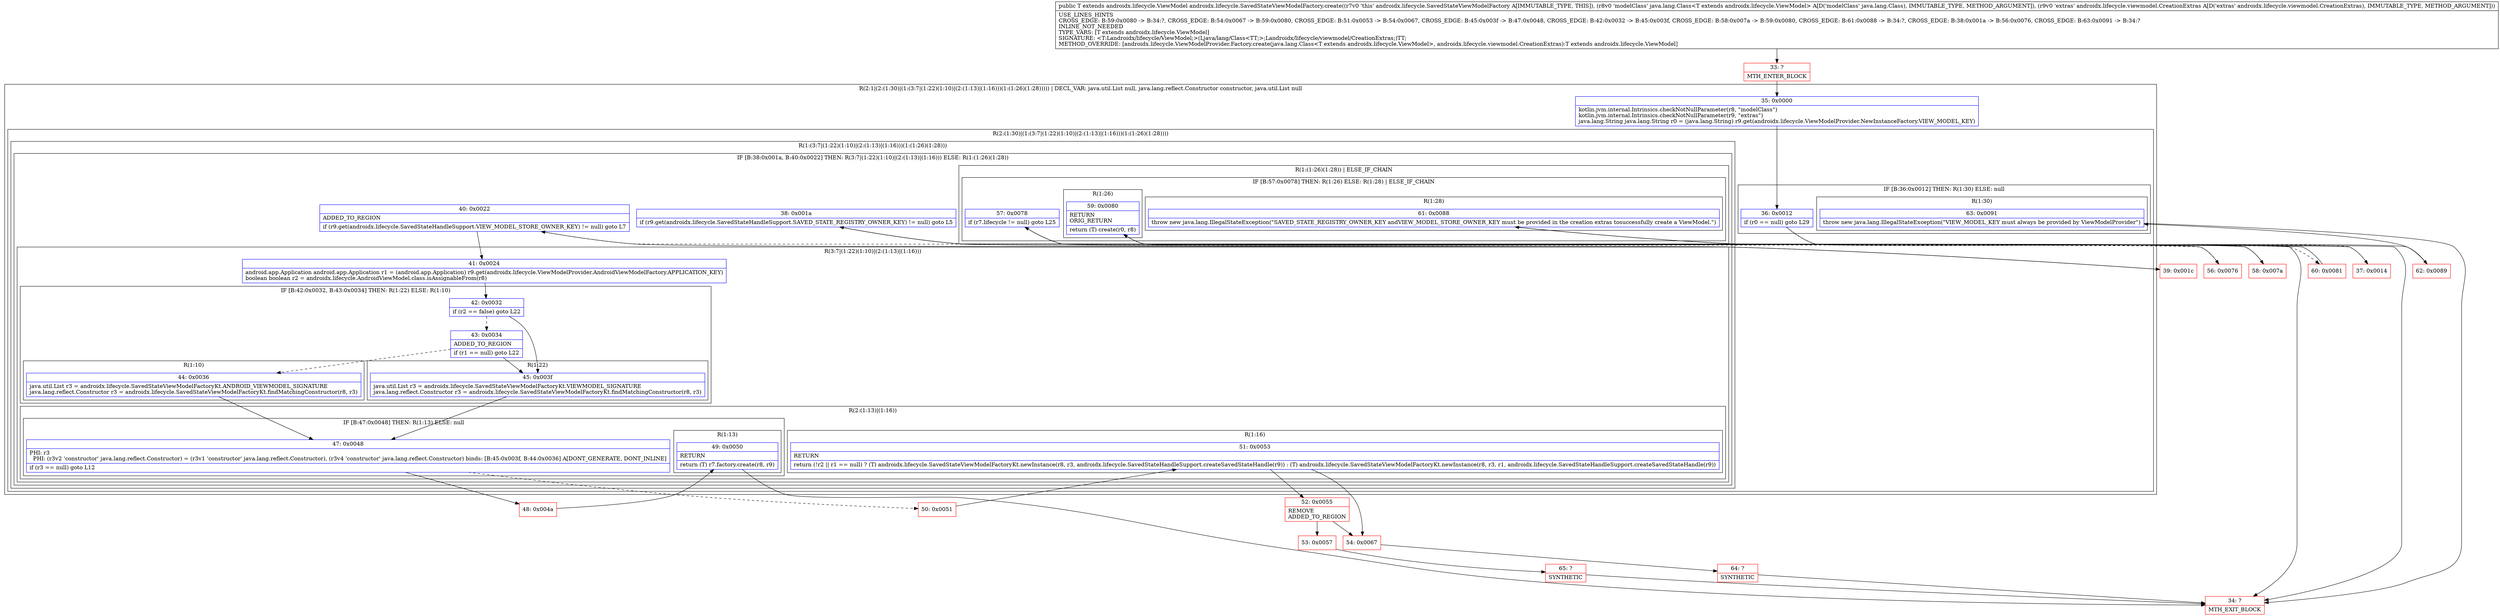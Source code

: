 digraph "CFG forandroidx.lifecycle.SavedStateViewModelFactory.create(Ljava\/lang\/Class;Landroidx\/lifecycle\/viewmodel\/CreationExtras;)Landroidx\/lifecycle\/ViewModel;" {
subgraph cluster_Region_170838959 {
label = "R(2:1|(2:(1:30)|(1:(3:7|(1:22)(1:10)|(2:(1:13)|(1:16)))(1:(1:26)(1:28))))) | DECL_VAR: java.util.List null, java.lang.reflect.Constructor constructor, java.util.List null\l";
node [shape=record,color=blue];
Node_35 [shape=record,label="{35\:\ 0x0000|kotlin.jvm.internal.Intrinsics.checkNotNullParameter(r8, \"modelClass\")\lkotlin.jvm.internal.Intrinsics.checkNotNullParameter(r9, \"extras\")\ljava.lang.String java.lang.String r0 = (java.lang.String) r9.get(androidx.lifecycle.ViewModelProvider.NewInstanceFactory.VIEW_MODEL_KEY)\l}"];
subgraph cluster_Region_1402404013 {
label = "R(2:(1:30)|(1:(3:7|(1:22)(1:10)|(2:(1:13)|(1:16)))(1:(1:26)(1:28))))";
node [shape=record,color=blue];
subgraph cluster_IfRegion_1642544695 {
label = "IF [B:36:0x0012] THEN: R(1:30) ELSE: null";
node [shape=record,color=blue];
Node_36 [shape=record,label="{36\:\ 0x0012|if (r0 == null) goto L29\l}"];
subgraph cluster_Region_1291656797 {
label = "R(1:30)";
node [shape=record,color=blue];
Node_63 [shape=record,label="{63\:\ 0x0091|throw new java.lang.IllegalStateException(\"VIEW_MODEL_KEY must always be provided by ViewModelProvider\")\l}"];
}
}
subgraph cluster_Region_1896864700 {
label = "R(1:(3:7|(1:22)(1:10)|(2:(1:13)|(1:16)))(1:(1:26)(1:28)))";
node [shape=record,color=blue];
subgraph cluster_IfRegion_574857202 {
label = "IF [B:38:0x001a, B:40:0x0022] THEN: R(3:7|(1:22)(1:10)|(2:(1:13)|(1:16))) ELSE: R(1:(1:26)(1:28))";
node [shape=record,color=blue];
Node_38 [shape=record,label="{38\:\ 0x001a|if (r9.get(androidx.lifecycle.SavedStateHandleSupport.SAVED_STATE_REGISTRY_OWNER_KEY) != null) goto L5\l}"];
Node_40 [shape=record,label="{40\:\ 0x0022|ADDED_TO_REGION\l|if (r9.get(androidx.lifecycle.SavedStateHandleSupport.VIEW_MODEL_STORE_OWNER_KEY) != null) goto L7\l}"];
subgraph cluster_Region_589051258 {
label = "R(3:7|(1:22)(1:10)|(2:(1:13)|(1:16)))";
node [shape=record,color=blue];
Node_41 [shape=record,label="{41\:\ 0x0024|android.app.Application android.app.Application r1 = (android.app.Application) r9.get(androidx.lifecycle.ViewModelProvider.AndroidViewModelFactory.APPLICATION_KEY)\lboolean boolean r2 = androidx.lifecycle.AndroidViewModel.class.isAssignableFrom(r8)\l}"];
subgraph cluster_IfRegion_1595142405 {
label = "IF [B:42:0x0032, B:43:0x0034] THEN: R(1:22) ELSE: R(1:10)";
node [shape=record,color=blue];
Node_42 [shape=record,label="{42\:\ 0x0032|if (r2 == false) goto L22\l}"];
Node_43 [shape=record,label="{43\:\ 0x0034|ADDED_TO_REGION\l|if (r1 == null) goto L22\l}"];
subgraph cluster_Region_2019482461 {
label = "R(1:22)";
node [shape=record,color=blue];
Node_45 [shape=record,label="{45\:\ 0x003f|java.util.List r3 = androidx.lifecycle.SavedStateViewModelFactoryKt.VIEWMODEL_SIGNATURE\ljava.lang.reflect.Constructor r3 = androidx.lifecycle.SavedStateViewModelFactoryKt.findMatchingConstructor(r8, r3)\l}"];
}
subgraph cluster_Region_975935177 {
label = "R(1:10)";
node [shape=record,color=blue];
Node_44 [shape=record,label="{44\:\ 0x0036|java.util.List r3 = androidx.lifecycle.SavedStateViewModelFactoryKt.ANDROID_VIEWMODEL_SIGNATURE\ljava.lang.reflect.Constructor r3 = androidx.lifecycle.SavedStateViewModelFactoryKt.findMatchingConstructor(r8, r3)\l}"];
}
}
subgraph cluster_Region_1179942019 {
label = "R(2:(1:13)|(1:16))";
node [shape=record,color=blue];
subgraph cluster_IfRegion_1660915170 {
label = "IF [B:47:0x0048] THEN: R(1:13) ELSE: null";
node [shape=record,color=blue];
Node_47 [shape=record,label="{47\:\ 0x0048|PHI: r3 \l  PHI: (r3v2 'constructor' java.lang.reflect.Constructor) = (r3v1 'constructor' java.lang.reflect.Constructor), (r3v4 'constructor' java.lang.reflect.Constructor) binds: [B:45:0x003f, B:44:0x0036] A[DONT_GENERATE, DONT_INLINE]\l|if (r3 == null) goto L12\l}"];
subgraph cluster_Region_1830975546 {
label = "R(1:13)";
node [shape=record,color=blue];
Node_49 [shape=record,label="{49\:\ 0x0050|RETURN\l|return (T) r7.factory.create(r8, r9)\l}"];
}
}
subgraph cluster_Region_123562582 {
label = "R(1:16)";
node [shape=record,color=blue];
Node_51 [shape=record,label="{51\:\ 0x0053|RETURN\l|return (!r2 \|\| r1 == null) ? (T) androidx.lifecycle.SavedStateViewModelFactoryKt.newInstance(r8, r3, androidx.lifecycle.SavedStateHandleSupport.createSavedStateHandle(r9)) : (T) androidx.lifecycle.SavedStateViewModelFactoryKt.newInstance(r8, r3, r1, androidx.lifecycle.SavedStateHandleSupport.createSavedStateHandle(r9))\l}"];
}
}
}
subgraph cluster_Region_1403049571 {
label = "R(1:(1:26)(1:28)) | ELSE_IF_CHAIN\l";
node [shape=record,color=blue];
subgraph cluster_IfRegion_922032368 {
label = "IF [B:57:0x0078] THEN: R(1:26) ELSE: R(1:28) | ELSE_IF_CHAIN\l";
node [shape=record,color=blue];
Node_57 [shape=record,label="{57\:\ 0x0078|if (r7.lifecycle != null) goto L25\l}"];
subgraph cluster_Region_1993418157 {
label = "R(1:26)";
node [shape=record,color=blue];
Node_59 [shape=record,label="{59\:\ 0x0080|RETURN\lORIG_RETURN\l|return (T) create(r0, r8)\l}"];
}
subgraph cluster_Region_679154513 {
label = "R(1:28)";
node [shape=record,color=blue];
Node_61 [shape=record,label="{61\:\ 0x0088|throw new java.lang.IllegalStateException(\"SAVED_STATE_REGISTRY_OWNER_KEY andVIEW_MODEL_STORE_OWNER_KEY must be provided in the creation extras tosuccessfully create a ViewModel.\")\l}"];
}
}
}
}
}
}
}
Node_33 [shape=record,color=red,label="{33\:\ ?|MTH_ENTER_BLOCK\l}"];
Node_37 [shape=record,color=red,label="{37\:\ 0x0014}"];
Node_39 [shape=record,color=red,label="{39\:\ 0x001c}"];
Node_48 [shape=record,color=red,label="{48\:\ 0x004a}"];
Node_34 [shape=record,color=red,label="{34\:\ ?|MTH_EXIT_BLOCK\l}"];
Node_50 [shape=record,color=red,label="{50\:\ 0x0051}"];
Node_52 [shape=record,color=red,label="{52\:\ 0x0055|REMOVE\lADDED_TO_REGION\l}"];
Node_53 [shape=record,color=red,label="{53\:\ 0x0057}"];
Node_65 [shape=record,color=red,label="{65\:\ ?|SYNTHETIC\l}"];
Node_54 [shape=record,color=red,label="{54\:\ 0x0067}"];
Node_64 [shape=record,color=red,label="{64\:\ ?|SYNTHETIC\l}"];
Node_56 [shape=record,color=red,label="{56\:\ 0x0076}"];
Node_58 [shape=record,color=red,label="{58\:\ 0x007a}"];
Node_60 [shape=record,color=red,label="{60\:\ 0x0081}"];
Node_62 [shape=record,color=red,label="{62\:\ 0x0089}"];
MethodNode[shape=record,label="{public T extends androidx.lifecycle.ViewModel androidx.lifecycle.SavedStateViewModelFactory.create((r7v0 'this' androidx.lifecycle.SavedStateViewModelFactory A[IMMUTABLE_TYPE, THIS]), (r8v0 'modelClass' java.lang.Class\<T extends androidx.lifecycle.ViewModel\> A[D('modelClass' java.lang.Class), IMMUTABLE_TYPE, METHOD_ARGUMENT]), (r9v0 'extras' androidx.lifecycle.viewmodel.CreationExtras A[D('extras' androidx.lifecycle.viewmodel.CreationExtras), IMMUTABLE_TYPE, METHOD_ARGUMENT]))  | USE_LINES_HINTS\lCROSS_EDGE: B:59:0x0080 \-\> B:34:?, CROSS_EDGE: B:54:0x0067 \-\> B:59:0x0080, CROSS_EDGE: B:51:0x0053 \-\> B:54:0x0067, CROSS_EDGE: B:45:0x003f \-\> B:47:0x0048, CROSS_EDGE: B:42:0x0032 \-\> B:45:0x003f, CROSS_EDGE: B:58:0x007a \-\> B:59:0x0080, CROSS_EDGE: B:61:0x0088 \-\> B:34:?, CROSS_EDGE: B:38:0x001a \-\> B:56:0x0076, CROSS_EDGE: B:63:0x0091 \-\> B:34:?\lINLINE_NOT_NEEDED\lTYPE_VARS: [T extends androidx.lifecycle.ViewModel]\lSIGNATURE: \<T:Landroidx\/lifecycle\/ViewModel;\>(Ljava\/lang\/Class\<TT;\>;Landroidx\/lifecycle\/viewmodel\/CreationExtras;)TT;\lMETHOD_OVERRIDE: [androidx.lifecycle.ViewModelProvider.Factory.create(java.lang.Class\<T extends androidx.lifecycle.ViewModel\>, androidx.lifecycle.viewmodel.CreationExtras):T extends androidx.lifecycle.ViewModel]\l}"];
MethodNode -> Node_33;Node_35 -> Node_36;
Node_36 -> Node_37[style=dashed];
Node_36 -> Node_62;
Node_63 -> Node_34;
Node_38 -> Node_39;
Node_38 -> Node_56[style=dashed];
Node_40 -> Node_41;
Node_40 -> Node_56[style=dashed];
Node_41 -> Node_42;
Node_42 -> Node_43[style=dashed];
Node_42 -> Node_45;
Node_43 -> Node_44[style=dashed];
Node_43 -> Node_45;
Node_45 -> Node_47;
Node_44 -> Node_47;
Node_47 -> Node_48;
Node_47 -> Node_50[style=dashed];
Node_49 -> Node_34;
Node_51 -> Node_52;
Node_51 -> Node_54;
Node_57 -> Node_58;
Node_57 -> Node_60[style=dashed];
Node_59 -> Node_34;
Node_61 -> Node_34;
Node_33 -> Node_35;
Node_37 -> Node_38;
Node_39 -> Node_40;
Node_48 -> Node_49;
Node_50 -> Node_51;
Node_52 -> Node_53;
Node_52 -> Node_54;
Node_53 -> Node_65;
Node_65 -> Node_34;
Node_54 -> Node_64;
Node_64 -> Node_34;
Node_56 -> Node_57;
Node_58 -> Node_59;
Node_60 -> Node_61;
Node_62 -> Node_63;
}

